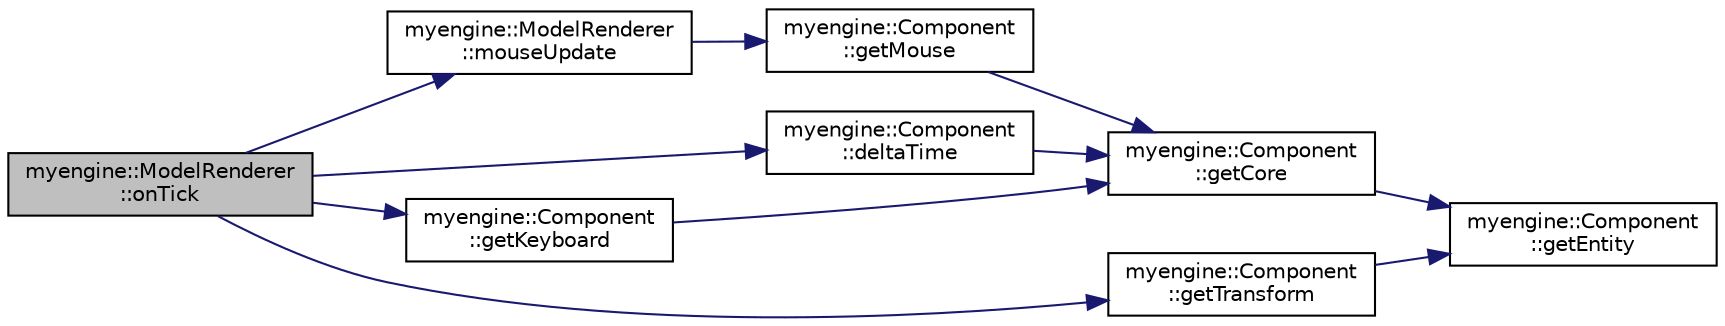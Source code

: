 digraph "myengine::ModelRenderer::onTick"
{
 // LATEX_PDF_SIZE
  edge [fontname="Helvetica",fontsize="10",labelfontname="Helvetica",labelfontsize="10"];
  node [fontname="Helvetica",fontsize="10",shape=record];
  rankdir="LR";
  Node1 [label="myengine::ModelRenderer\l::onTick",height=0.2,width=0.4,color="black", fillcolor="grey75", style="filled", fontcolor="black",tooltip="The position of the model."];
  Node1 -> Node2 [color="midnightblue",fontsize="10",style="solid",fontname="Helvetica"];
  Node2 [label="myengine::Component\l::deltaTime",height=0.2,width=0.4,color="black", fillcolor="white", style="filled",URL="$structmyengine_1_1_component.html#a4e0612b358101d355cfdc455712c5136",tooltip="Returns the deltaTime."];
  Node2 -> Node3 [color="midnightblue",fontsize="10",style="solid",fontname="Helvetica"];
  Node3 [label="myengine::Component\l::getCore",height=0.2,width=0.4,color="black", fillcolor="white", style="filled",URL="$structmyengine_1_1_component.html#a2b80c2d91dac8f429f6b6f6305d7c5be",tooltip="Returns the Core."];
  Node3 -> Node4 [color="midnightblue",fontsize="10",style="solid",fontname="Helvetica"];
  Node4 [label="myengine::Component\l::getEntity",height=0.2,width=0.4,color="black", fillcolor="white", style="filled",URL="$structmyengine_1_1_component.html#af409385720cc0c533e8812e8857ba161",tooltip="Returns the Entity."];
  Node1 -> Node5 [color="midnightblue",fontsize="10",style="solid",fontname="Helvetica"];
  Node5 [label="myengine::Component\l::getKeyboard",height=0.2,width=0.4,color="black", fillcolor="white", style="filled",URL="$structmyengine_1_1_component.html#a86618ca85aca087c0efa99970b5e095a",tooltip="Returns the Keyboard."];
  Node5 -> Node3 [color="midnightblue",fontsize="10",style="solid",fontname="Helvetica"];
  Node1 -> Node6 [color="midnightblue",fontsize="10",style="solid",fontname="Helvetica"];
  Node6 [label="myengine::Component\l::getTransform",height=0.2,width=0.4,color="black", fillcolor="white", style="filled",URL="$structmyengine_1_1_component.html#a2b5712d1253884531aee523c1d277260",tooltip="Returns the Transform."];
  Node6 -> Node4 [color="midnightblue",fontsize="10",style="solid",fontname="Helvetica"];
  Node1 -> Node7 [color="midnightblue",fontsize="10",style="solid",fontname="Helvetica"];
  Node7 [label="myengine::ModelRenderer\l::mouseUpdate",height=0.2,width=0.4,color="black", fillcolor="white", style="filled",URL="$structmyengine_1_1_model_renderer.html#a853e29bd0aa9b73004ab46f105fcef20",tooltip="Update mouse position."];
  Node7 -> Node8 [color="midnightblue",fontsize="10",style="solid",fontname="Helvetica"];
  Node8 [label="myengine::Component\l::getMouse",height=0.2,width=0.4,color="black", fillcolor="white", style="filled",URL="$structmyengine_1_1_component.html#a6e32e07622ba5c510af149403b2176a4",tooltip="Returns the Mouse."];
  Node8 -> Node3 [color="midnightblue",fontsize="10",style="solid",fontname="Helvetica"];
}

